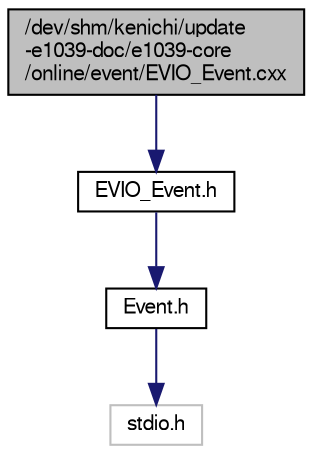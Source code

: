 digraph "/dev/shm/kenichi/update-e1039-doc/e1039-core/online/event/EVIO_Event.cxx"
{
  bgcolor="transparent";
  edge [fontname="FreeSans",fontsize="10",labelfontname="FreeSans",labelfontsize="10"];
  node [fontname="FreeSans",fontsize="10",shape=record];
  Node1 [label="/dev/shm/kenichi/update\l-e1039-doc/e1039-core\l/online/event/EVIO_Event.cxx",height=0.2,width=0.4,color="black", fillcolor="grey75", style="filled" fontcolor="black"];
  Node1 -> Node2 [color="midnightblue",fontsize="10",style="solid",fontname="FreeSans"];
  Node2 [label="EVIO_Event.h",height=0.2,width=0.4,color="black",URL="$d3/dea/EVIO__Event_8h.html"];
  Node2 -> Node3 [color="midnightblue",fontsize="10",style="solid",fontname="FreeSans"];
  Node3 [label="Event.h",height=0.2,width=0.4,color="black",URL="$d6/d8d/Event_8h.html"];
  Node3 -> Node4 [color="midnightblue",fontsize="10",style="solid",fontname="FreeSans"];
  Node4 [label="stdio.h",height=0.2,width=0.4,color="grey75"];
}
